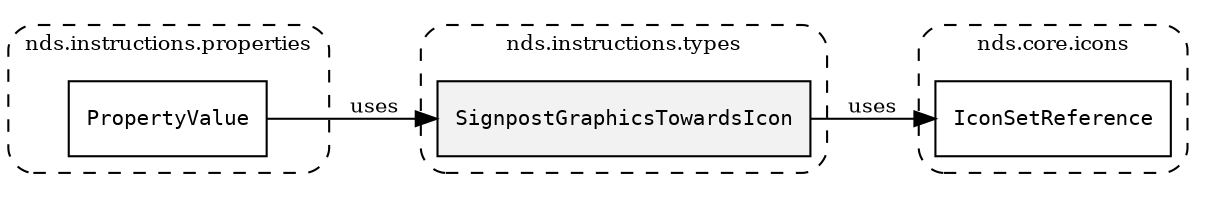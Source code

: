/**
 * This dot file creates symbol collaboration diagram for SignpostGraphicsTowardsIcon.
 */
digraph ZSERIO
{
    node [shape=box, fontsize=10];
    rankdir="LR";
    fontsize=10;
    tooltip="SignpostGraphicsTowardsIcon collaboration diagram";

    subgraph "cluster_nds.instructions.types"
    {
        style="dashed, rounded";
        label="nds.instructions.types";
        tooltip="Package nds.instructions.types";
        href="../../../content/packages/nds.instructions.types.html#Package-nds-instructions-types";
        target="_parent";

        "SignpostGraphicsTowardsIcon" [style="filled", fillcolor="#0000000D", target="_parent", label=<<font face="monospace"><table align="center" border="0" cellspacing="0" cellpadding="0"><tr><td href="../../../content/packages/nds.instructions.types.html#Subtype-SignpostGraphicsTowardsIcon" title="Subtype defined in nds.instructions.types">SignpostGraphicsTowardsIcon</td></tr></table></font>>];
    }

    subgraph "cluster_nds.core.icons"
    {
        style="dashed, rounded";
        label="nds.core.icons";
        tooltip="Package nds.core.icons";
        href="../../../content/packages/nds.core.icons.html#Package-nds-core-icons";
        target="_parent";

        "IconSetReference" [target="_parent", label=<<font face="monospace"><table align="center" border="0" cellspacing="0" cellpadding="0"><tr><td href="../../../content/packages/nds.core.icons.html#Subtype-IconSetReference" title="Subtype defined in nds.core.icons">IconSetReference</td></tr></table></font>>];
    }

    subgraph "cluster_nds.instructions.properties"
    {
        style="dashed, rounded";
        label="nds.instructions.properties";
        tooltip="Package nds.instructions.properties";
        href="../../../content/packages/nds.instructions.properties.html#Package-nds-instructions-properties";
        target="_parent";

        "PropertyValue" [target="_parent", label=<<font face="monospace"><table align="center" border="0" cellspacing="0" cellpadding="0"><tr><td href="../../../content/packages/nds.instructions.properties.html#Choice-PropertyValue" title="Choice defined in nds.instructions.properties">PropertyValue</td></tr></table></font>>];
    }

    "SignpostGraphicsTowardsIcon" -> "IconSetReference" [label="uses", fontsize=10];
    "PropertyValue" -> "SignpostGraphicsTowardsIcon" [label="uses", fontsize=10];
}
